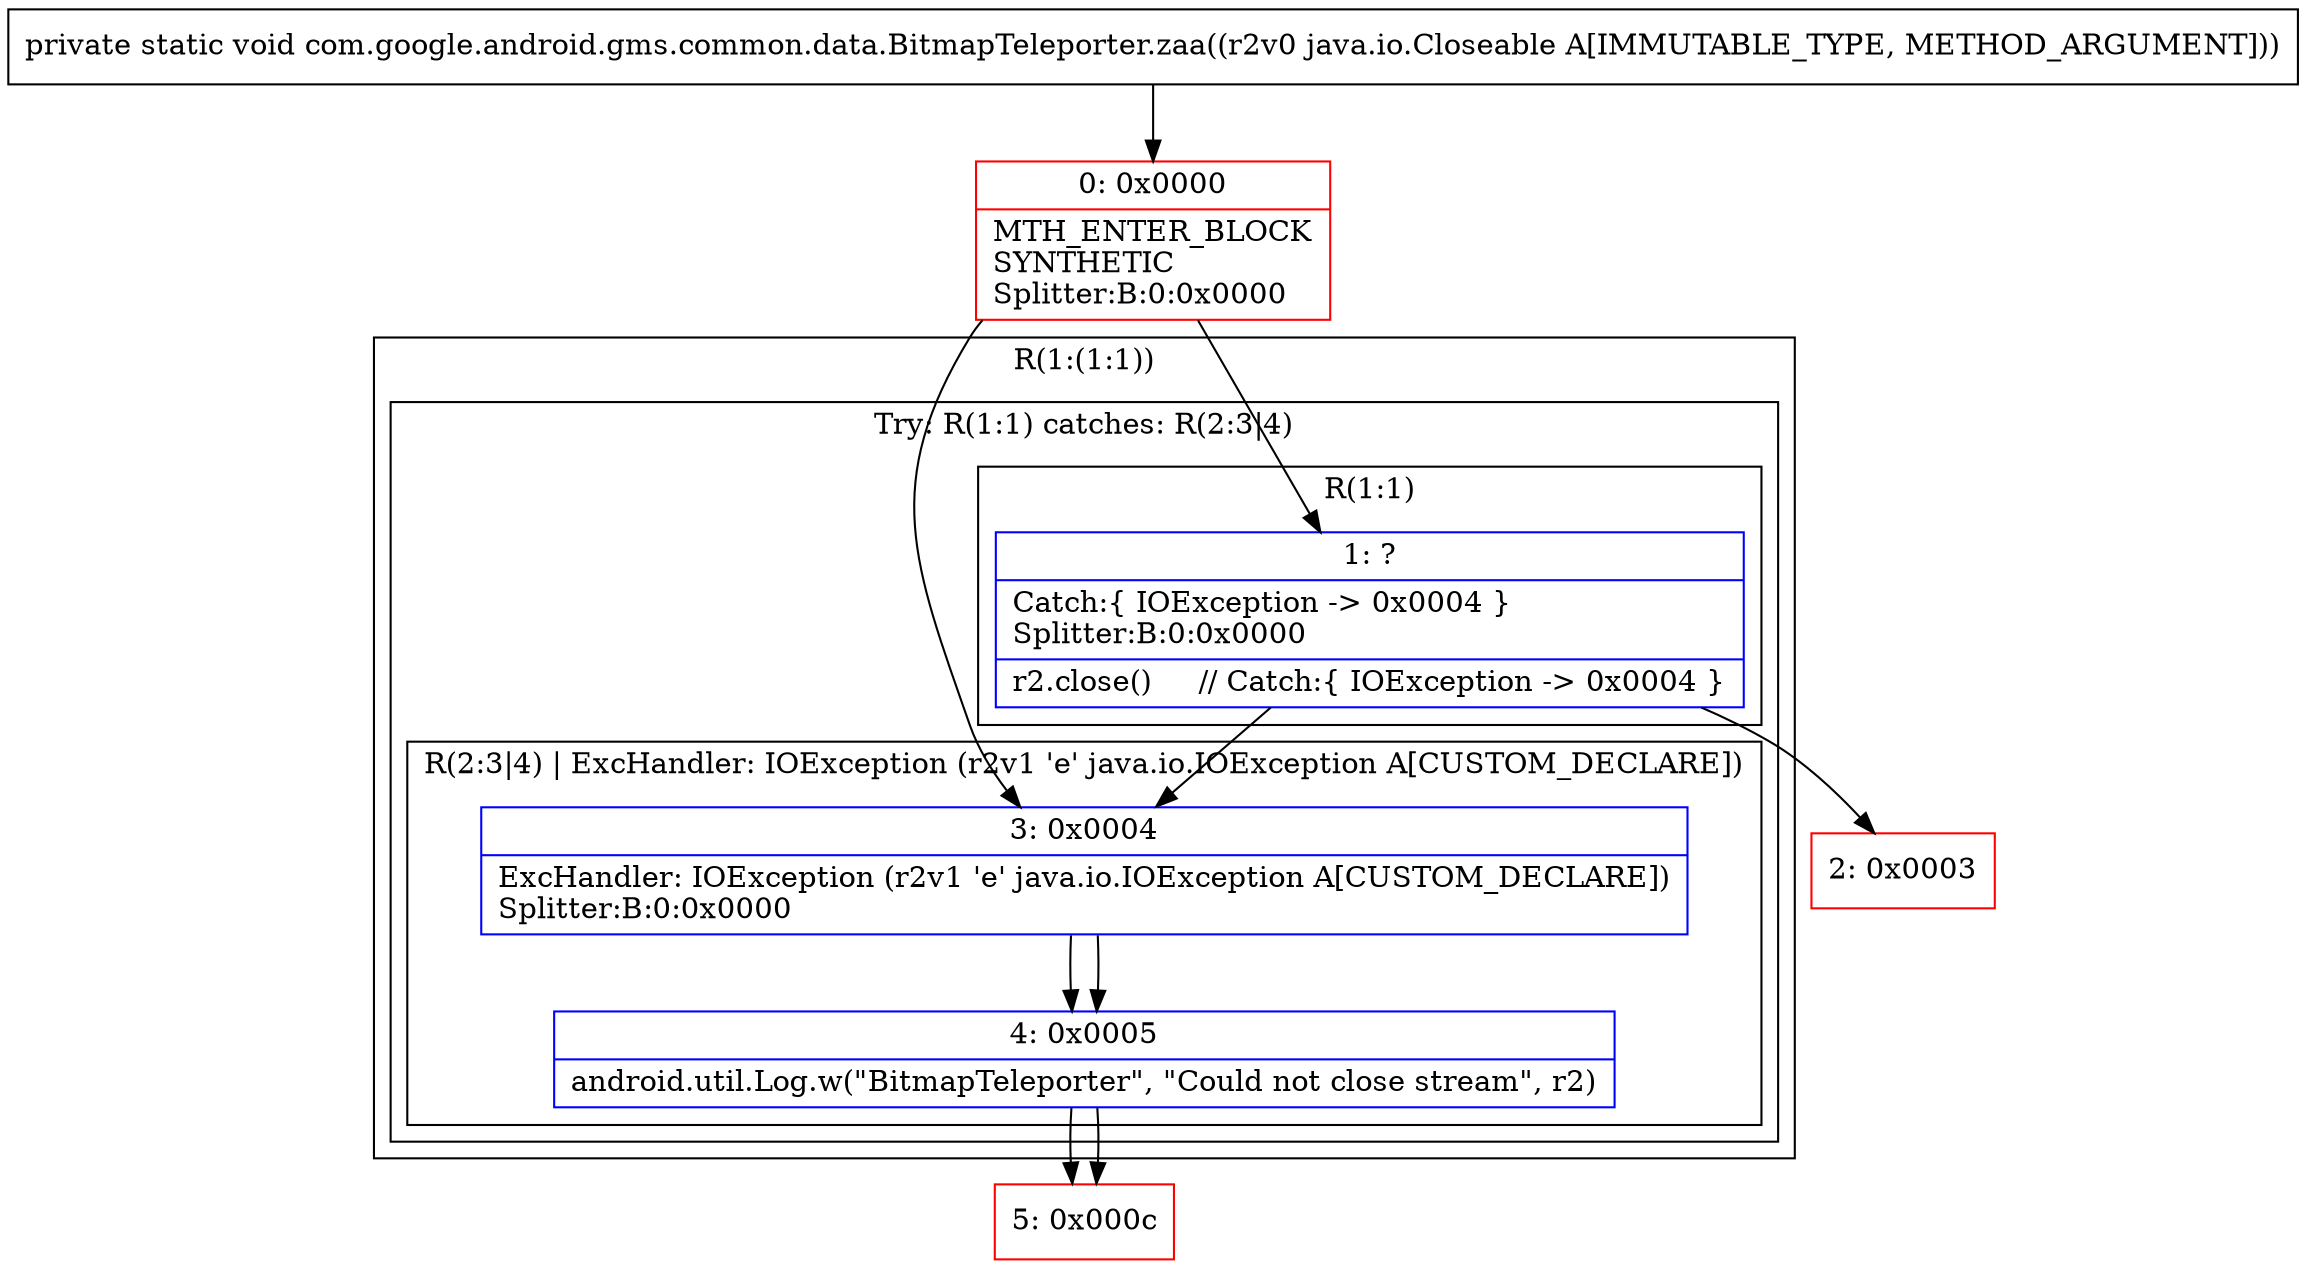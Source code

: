 digraph "CFG forcom.google.android.gms.common.data.BitmapTeleporter.zaa(Ljava\/io\/Closeable;)V" {
subgraph cluster_Region_875911627 {
label = "R(1:(1:1))";
node [shape=record,color=blue];
subgraph cluster_TryCatchRegion_1454149683 {
label = "Try: R(1:1) catches: R(2:3|4)";
node [shape=record,color=blue];
subgraph cluster_Region_306096927 {
label = "R(1:1)";
node [shape=record,color=blue];
Node_1 [shape=record,label="{1\:\ ?|Catch:\{ IOException \-\> 0x0004 \}\lSplitter:B:0:0x0000\l|r2.close()     \/\/ Catch:\{ IOException \-\> 0x0004 \}\l}"];
}
subgraph cluster_Region_1165977882 {
label = "R(2:3|4) | ExcHandler: IOException (r2v1 'e' java.io.IOException A[CUSTOM_DECLARE])\l";
node [shape=record,color=blue];
Node_3 [shape=record,label="{3\:\ 0x0004|ExcHandler: IOException (r2v1 'e' java.io.IOException A[CUSTOM_DECLARE])\lSplitter:B:0:0x0000\l}"];
Node_4 [shape=record,label="{4\:\ 0x0005|android.util.Log.w(\"BitmapTeleporter\", \"Could not close stream\", r2)\l}"];
}
}
}
subgraph cluster_Region_1165977882 {
label = "R(2:3|4) | ExcHandler: IOException (r2v1 'e' java.io.IOException A[CUSTOM_DECLARE])\l";
node [shape=record,color=blue];
Node_3 [shape=record,label="{3\:\ 0x0004|ExcHandler: IOException (r2v1 'e' java.io.IOException A[CUSTOM_DECLARE])\lSplitter:B:0:0x0000\l}"];
Node_4 [shape=record,label="{4\:\ 0x0005|android.util.Log.w(\"BitmapTeleporter\", \"Could not close stream\", r2)\l}"];
}
Node_0 [shape=record,color=red,label="{0\:\ 0x0000|MTH_ENTER_BLOCK\lSYNTHETIC\lSplitter:B:0:0x0000\l}"];
Node_2 [shape=record,color=red,label="{2\:\ 0x0003}"];
Node_5 [shape=record,color=red,label="{5\:\ 0x000c}"];
MethodNode[shape=record,label="{private static void com.google.android.gms.common.data.BitmapTeleporter.zaa((r2v0 java.io.Closeable A[IMMUTABLE_TYPE, METHOD_ARGUMENT])) }"];
MethodNode -> Node_0;
Node_1 -> Node_2;
Node_1 -> Node_3;
Node_3 -> Node_4;
Node_4 -> Node_5;
Node_3 -> Node_4;
Node_4 -> Node_5;
Node_0 -> Node_1;
Node_0 -> Node_3;
}

